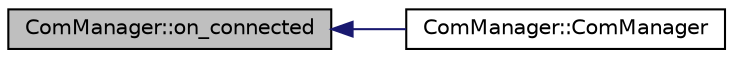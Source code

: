digraph "ComManager::on_connected"
{
  edge [fontname="Helvetica",fontsize="10",labelfontname="Helvetica",labelfontsize="10"];
  node [fontname="Helvetica",fontsize="10",shape=record];
  rankdir="LR";
  Node1 [label="ComManager::on_connected",height=0.2,width=0.4,color="black", fillcolor="grey75", style="filled" fontcolor="black"];
  Node1 -> Node2 [dir="back",color="midnightblue",fontsize="10",style="solid",fontname="Helvetica"];
  Node2 [label="ComManager::ComManager",height=0.2,width=0.4,color="black", fillcolor="white", style="filled",URL="$class_com_manager.html#af39b15cba435865a79061391fa494ea4"];
}
